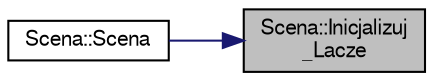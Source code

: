 digraph "Scena::Inicjalizuj_Lacze"
{
 // LATEX_PDF_SIZE
  edge [fontname="FreeSans",fontsize="10",labelfontname="FreeSans",labelfontsize="10"];
  node [fontname="FreeSans",fontsize="10",shape=record];
  rankdir="RL";
  Node1 [label="Scena::Inicjalizuj\l_Lacze",height=0.2,width=0.4,color="black", fillcolor="grey75", style="filled", fontcolor="black",tooltip="Metoda inicjalizująca łącze z gnuplotem."];
  Node1 -> Node2 [dir="back",color="midnightblue",fontsize="10",style="solid",fontname="FreeSans"];
  Node2 [label="Scena::Scena",height=0.2,width=0.4,color="black", fillcolor="white", style="filled",URL="$a00089.html#a8f9fe11b4cfef890123a2acc94672e17",tooltip="Konstruktor bezparametryczny."];
}
